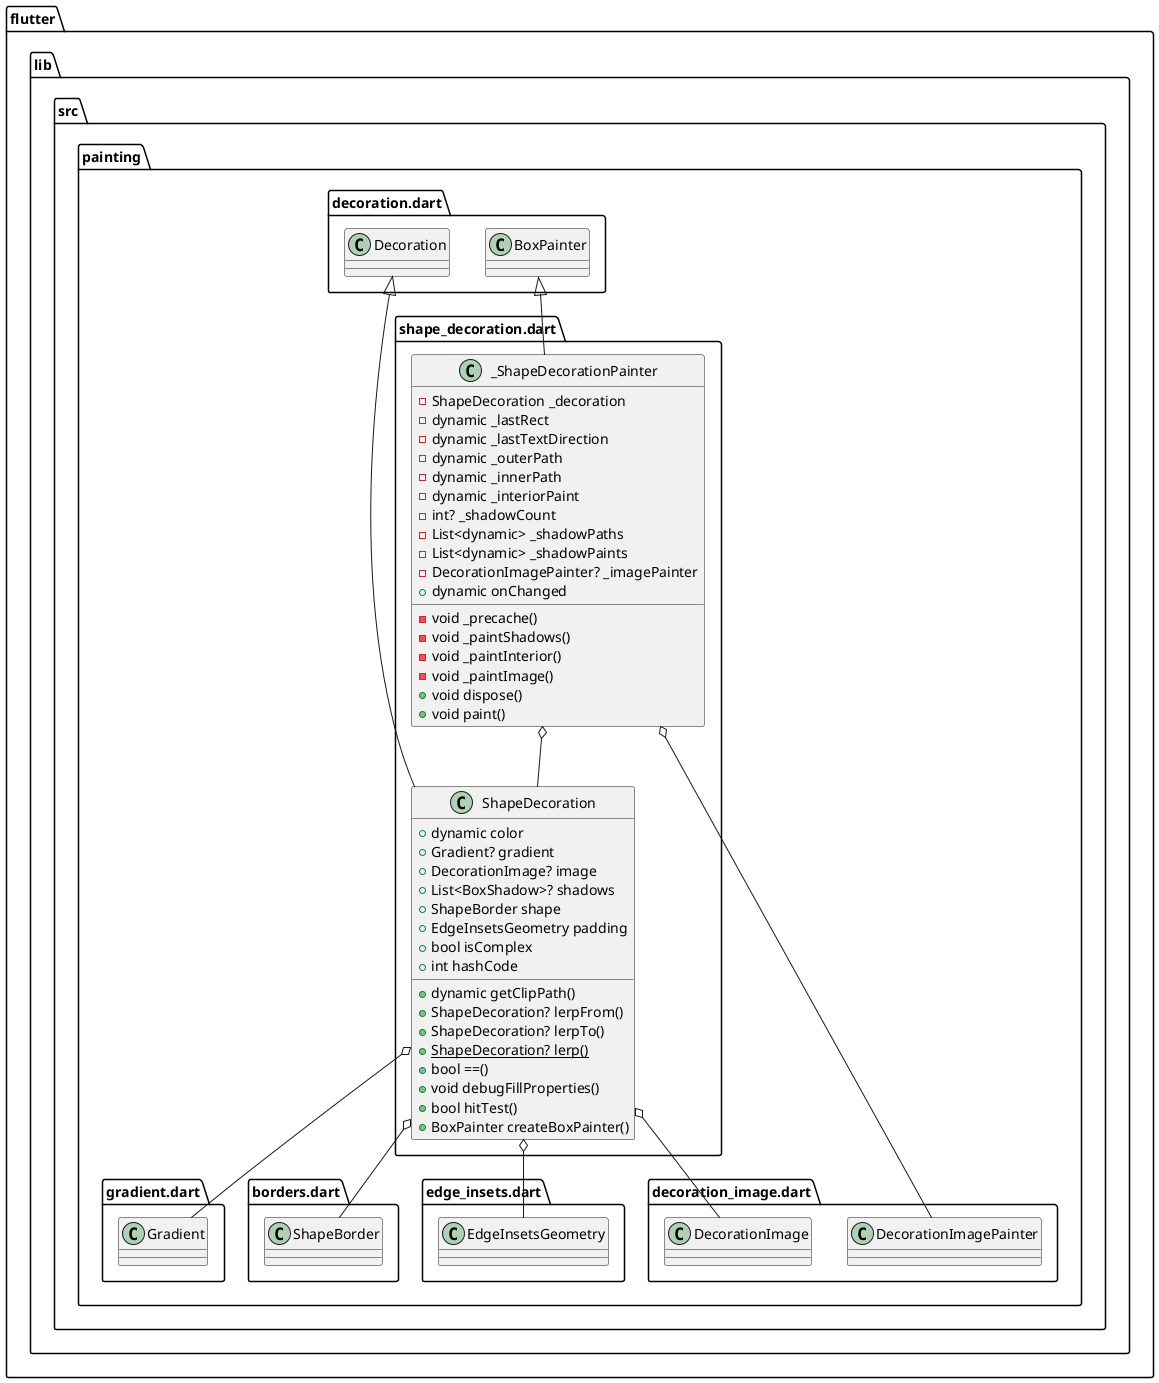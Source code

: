 @startuml
set namespaceSeparator ::

class "flutter::lib::src::painting::shape_decoration.dart::ShapeDecoration" {
  +dynamic color
  +Gradient? gradient
  +DecorationImage? image
  +List<BoxShadow>? shadows
  +ShapeBorder shape
  +EdgeInsetsGeometry padding
  +bool isComplex
  +int hashCode
  +dynamic getClipPath()
  +ShapeDecoration? lerpFrom()
  +ShapeDecoration? lerpTo()
  {static} +ShapeDecoration? lerp()
  +bool ==()
  +void debugFillProperties()
  +bool hitTest()
  +BoxPainter createBoxPainter()
}

"flutter::lib::src::painting::shape_decoration.dart::ShapeDecoration" o-- "flutter::lib::src::painting::gradient.dart::Gradient"
"flutter::lib::src::painting::shape_decoration.dart::ShapeDecoration" o-- "flutter::lib::src::painting::decoration_image.dart::DecorationImage"
"flutter::lib::src::painting::shape_decoration.dart::ShapeDecoration" o-- "flutter::lib::src::painting::borders.dart::ShapeBorder"
"flutter::lib::src::painting::shape_decoration.dart::ShapeDecoration" o-- "flutter::lib::src::painting::edge_insets.dart::EdgeInsetsGeometry"
"flutter::lib::src::painting::decoration.dart::Decoration" <|-- "flutter::lib::src::painting::shape_decoration.dart::ShapeDecoration"

class "flutter::lib::src::painting::shape_decoration.dart::_ShapeDecorationPainter" {
  -ShapeDecoration _decoration
  -dynamic _lastRect
  -dynamic _lastTextDirection
  -dynamic _outerPath
  -dynamic _innerPath
  -dynamic _interiorPaint
  -int? _shadowCount
  -List<dynamic> _shadowPaths
  -List<dynamic> _shadowPaints
  -DecorationImagePainter? _imagePainter
  +dynamic onChanged
  -void _precache()
  -void _paintShadows()
  -void _paintInterior()
  -void _paintImage()
  +void dispose()
  +void paint()
}

"flutter::lib::src::painting::shape_decoration.dart::_ShapeDecorationPainter" o-- "flutter::lib::src::painting::shape_decoration.dart::ShapeDecoration"
"flutter::lib::src::painting::shape_decoration.dart::_ShapeDecorationPainter" o-- "flutter::lib::src::painting::decoration_image.dart::DecorationImagePainter"
"flutter::lib::src::painting::decoration.dart::BoxPainter" <|-- "flutter::lib::src::painting::shape_decoration.dart::_ShapeDecorationPainter"


@enduml